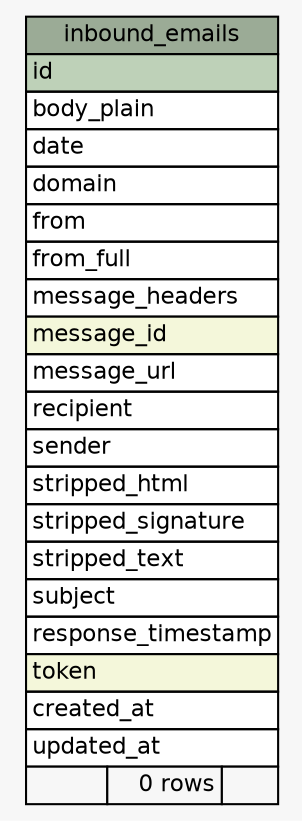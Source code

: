 // dot 2.40.1 on Linux 5.0.0-23-generic
// SchemaSpy rev 590
digraph "inbound_emails" {
  graph [
    rankdir="RL"
    bgcolor="#f7f7f7"
    nodesep="0.18"
    ranksep="0.46"
    fontname="Helvetica"
    fontsize="11"
  ];
  node [
    fontname="Helvetica"
    fontsize="11"
    shape="plaintext"
  ];
  edge [
    arrowsize="0.8"
  ];
  "inbound_emails" [
    label=<
    <TABLE BORDER="0" CELLBORDER="1" CELLSPACING="0" BGCOLOR="#ffffff">
      <TR><TD COLSPAN="3" BGCOLOR="#9bab96" ALIGN="CENTER">inbound_emails</TD></TR>
      <TR><TD PORT="id" COLSPAN="3" BGCOLOR="#bed1b8" ALIGN="LEFT">id</TD></TR>
      <TR><TD PORT="body_plain" COLSPAN="3" ALIGN="LEFT">body_plain</TD></TR>
      <TR><TD PORT="date" COLSPAN="3" ALIGN="LEFT">date</TD></TR>
      <TR><TD PORT="domain" COLSPAN="3" ALIGN="LEFT">domain</TD></TR>
      <TR><TD PORT="from" COLSPAN="3" ALIGN="LEFT">from</TD></TR>
      <TR><TD PORT="from_full" COLSPAN="3" ALIGN="LEFT">from_full</TD></TR>
      <TR><TD PORT="message_headers" COLSPAN="3" ALIGN="LEFT">message_headers</TD></TR>
      <TR><TD PORT="message_id" COLSPAN="3" BGCOLOR="#f4f7da" ALIGN="LEFT">message_id</TD></TR>
      <TR><TD PORT="message_url" COLSPAN="3" ALIGN="LEFT">message_url</TD></TR>
      <TR><TD PORT="recipient" COLSPAN="3" ALIGN="LEFT">recipient</TD></TR>
      <TR><TD PORT="sender" COLSPAN="3" ALIGN="LEFT">sender</TD></TR>
      <TR><TD PORT="stripped_html" COLSPAN="3" ALIGN="LEFT">stripped_html</TD></TR>
      <TR><TD PORT="stripped_signature" COLSPAN="3" ALIGN="LEFT">stripped_signature</TD></TR>
      <TR><TD PORT="stripped_text" COLSPAN="3" ALIGN="LEFT">stripped_text</TD></TR>
      <TR><TD PORT="subject" COLSPAN="3" ALIGN="LEFT">subject</TD></TR>
      <TR><TD PORT="response_timestamp" COLSPAN="3" ALIGN="LEFT">response_timestamp</TD></TR>
      <TR><TD PORT="token" COLSPAN="3" BGCOLOR="#f4f7da" ALIGN="LEFT">token</TD></TR>
      <TR><TD PORT="created_at" COLSPAN="3" ALIGN="LEFT">created_at</TD></TR>
      <TR><TD PORT="updated_at" COLSPAN="3" ALIGN="LEFT">updated_at</TD></TR>
      <TR><TD ALIGN="LEFT" BGCOLOR="#f7f7f7">  </TD><TD ALIGN="RIGHT" BGCOLOR="#f7f7f7">0 rows</TD><TD ALIGN="RIGHT" BGCOLOR="#f7f7f7">  </TD></TR>
    </TABLE>>
    URL="tables/inbound_emails.html"
    tooltip="inbound_emails"
  ];
}
